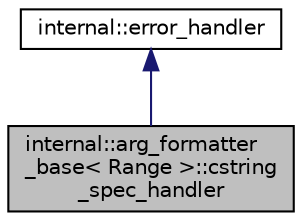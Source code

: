 digraph "internal::arg_formatter_base&lt; Range &gt;::cstring_spec_handler"
{
  edge [fontname="Helvetica",fontsize="10",labelfontname="Helvetica",labelfontsize="10"];
  node [fontname="Helvetica",fontsize="10",shape=record];
  Node1 [label="internal::arg_formatter\l_base\< Range \>::cstring\l_spec_handler",height=0.2,width=0.4,color="black", fillcolor="grey75", style="filled" fontcolor="black"];
  Node2 -> Node1 [dir="back",color="midnightblue",fontsize="10",style="solid",fontname="Helvetica"];
  Node2 [label="internal::error_handler",height=0.2,width=0.4,color="black", fillcolor="white", style="filled",URL="$structinternal_1_1error__handler.html"];
}
